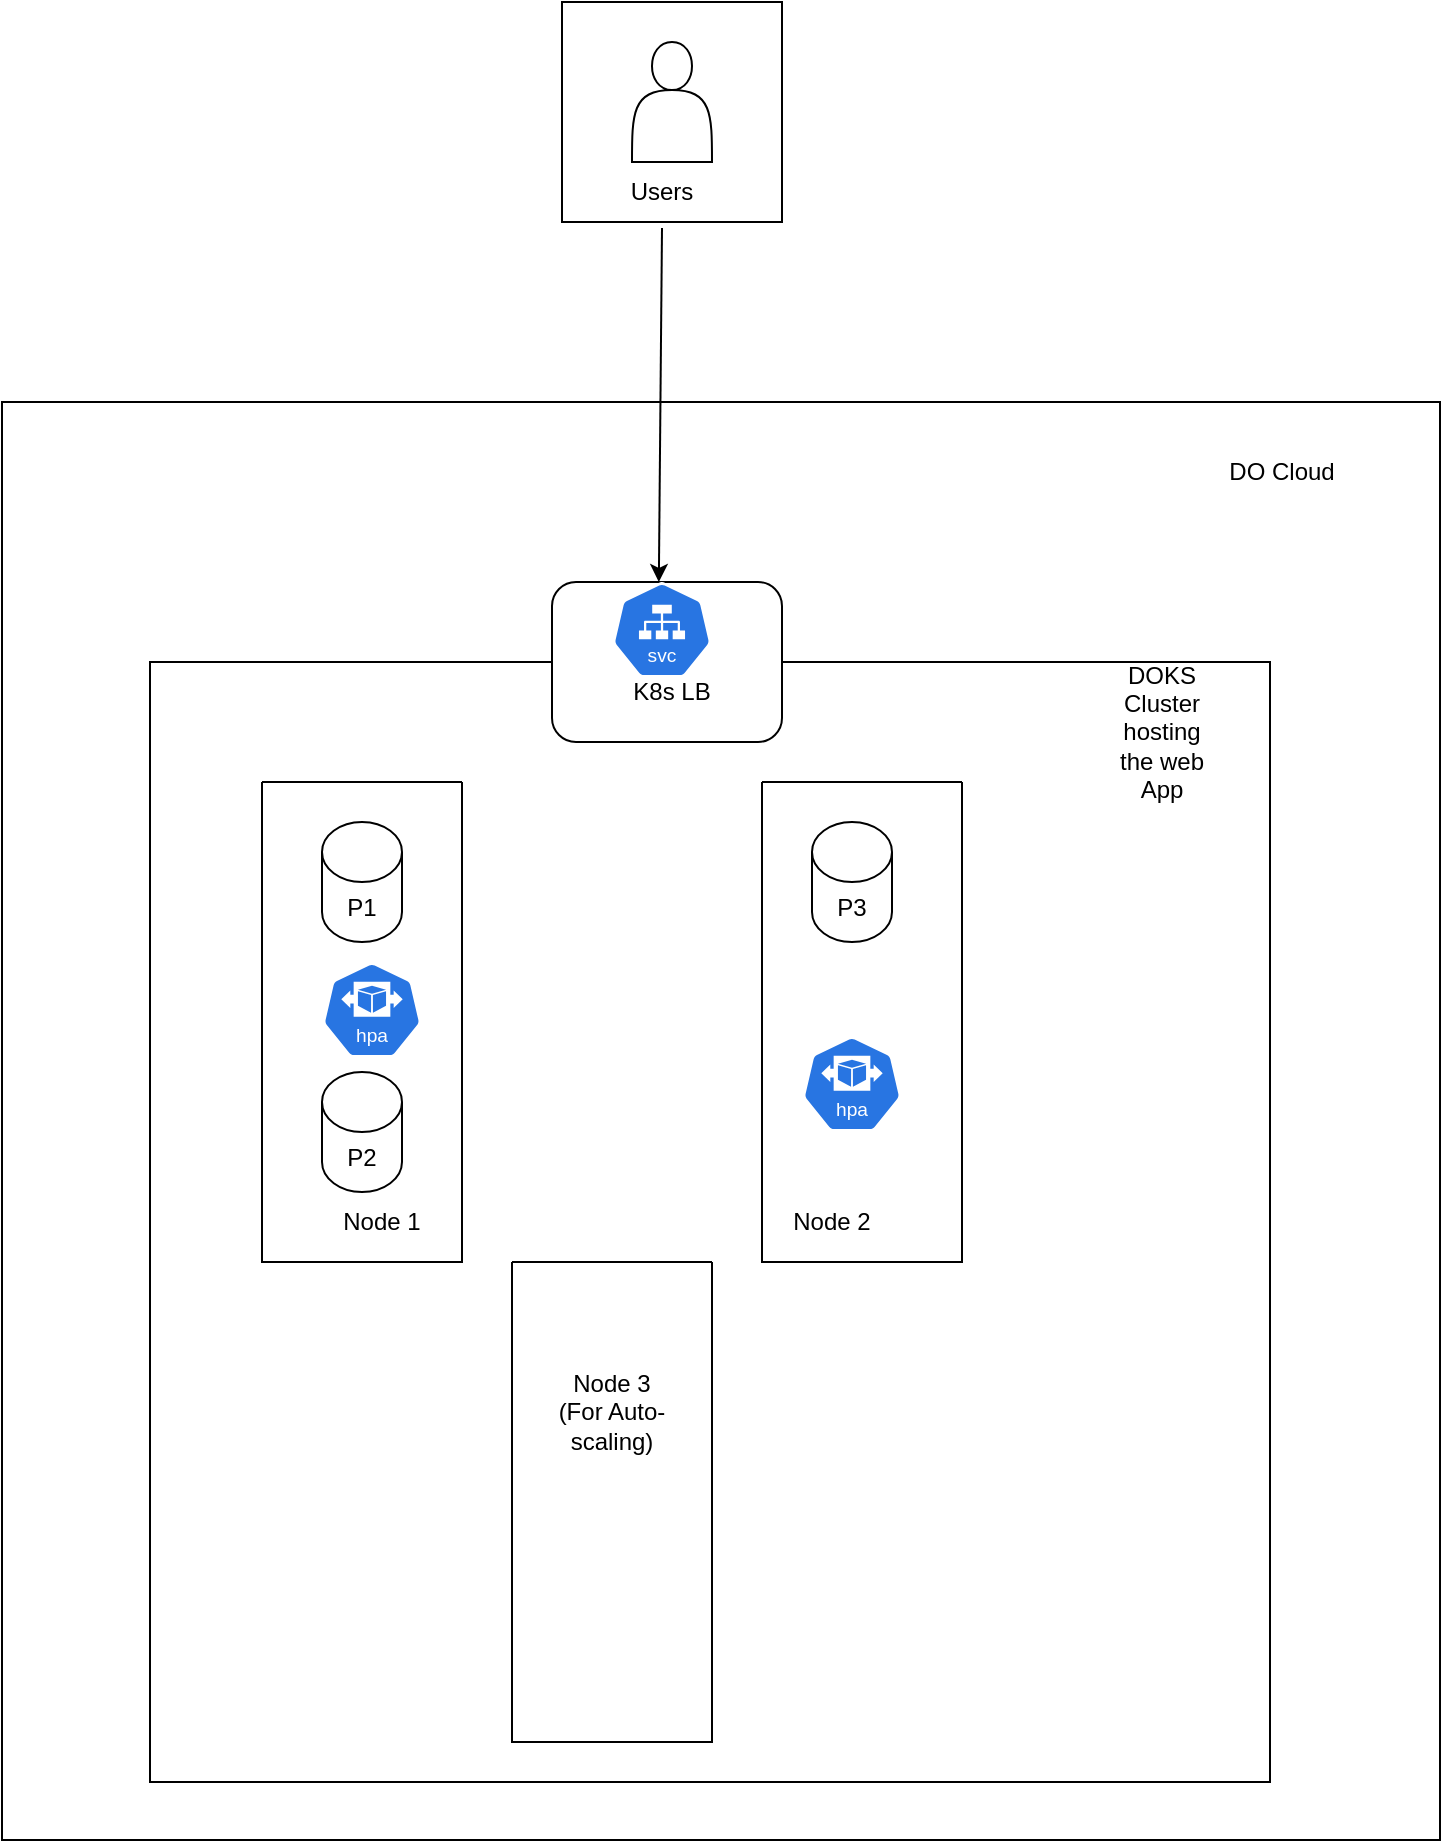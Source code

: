 <mxfile version="26.2.14">
  <diagram name="Page-1" id="fzUSnpYNxwStdD5dp79B">
    <mxGraphModel dx="1042" dy="623" grid="1" gridSize="10" guides="1" tooltips="1" connect="1" arrows="1" fold="1" page="1" pageScale="1" pageWidth="827" pageHeight="1169" math="0" shadow="0">
      <root>
        <mxCell id="0" />
        <mxCell id="1" parent="0" />
        <mxCell id="z4jwQ7vDkNCIR_Gq2Rk2-1" value="Users" style="whiteSpace=wrap;html=1;aspect=fixed;" vertex="1" parent="1">
          <mxGeometry x="340" y="20" width="110" height="110" as="geometry" />
        </mxCell>
        <mxCell id="z4jwQ7vDkNCIR_Gq2Rk2-2" value="DOKS Cloud" style="whiteSpace=wrap;html=1;aspect=fixed;" vertex="1" parent="1">
          <mxGeometry x="60" y="220" width="719" height="719" as="geometry" />
        </mxCell>
        <mxCell id="z4jwQ7vDkNCIR_Gq2Rk2-5" value="" style="shape=actor;whiteSpace=wrap;html=1;" vertex="1" parent="1">
          <mxGeometry x="375" y="40" width="40" height="60" as="geometry" />
        </mxCell>
        <mxCell id="z4jwQ7vDkNCIR_Gq2Rk2-9" value="" style="whiteSpace=wrap;html=1;aspect=fixed;" vertex="1" parent="1">
          <mxGeometry x="134" y="350" width="560" height="560" as="geometry" />
        </mxCell>
        <mxCell id="z4jwQ7vDkNCIR_Gq2Rk2-11" value="" style="swimlane;startSize=0;" vertex="1" collapsed="1" parent="1">
          <mxGeometry x="190" y="410" width="100" height="240" as="geometry">
            <mxRectangle x="200" y="400" width="110" height="200" as="alternateBounds" />
          </mxGeometry>
        </mxCell>
        <mxCell id="z4jwQ7vDkNCIR_Gq2Rk2-16" value="" style="shape=cylinder3;whiteSpace=wrap;html=1;boundedLbl=1;backgroundOutline=1;size=15;" vertex="1" parent="z4jwQ7vDkNCIR_Gq2Rk2-11">
          <mxGeometry x="25" y="20" width="50" height="80" as="geometry" />
        </mxCell>
        <mxCell id="z4jwQ7vDkNCIR_Gq2Rk2-17" value="" style="shape=cylinder3;whiteSpace=wrap;html=1;boundedLbl=1;backgroundOutline=1;size=15;" vertex="1" parent="z4jwQ7vDkNCIR_Gq2Rk2-11">
          <mxGeometry x="50" y="30" width="40" height="70" as="geometry" />
        </mxCell>
        <mxCell id="z4jwQ7vDkNCIR_Gq2Rk2-70" value="" style="aspect=fixed;sketch=0;html=1;dashed=0;whitespace=wrap;verticalLabelPosition=bottom;verticalAlign=top;fillColor=#2875E2;strokeColor=#ffffff;points=[[0.005,0.63,0],[0.1,0.2,0],[0.9,0.2,0],[0.5,0,0],[0.995,0.63,0],[0.72,0.99,0],[0.5,1,0],[0.28,0.99,0]];shape=mxgraph.kubernetes.icon2;kubernetesLabel=1;prIcon=hpa" vertex="1" parent="z4jwQ7vDkNCIR_Gq2Rk2-11">
          <mxGeometry x="25" y="80" width="50" height="48" as="geometry" />
        </mxCell>
        <mxCell id="z4jwQ7vDkNCIR_Gq2Rk2-71" value="" style="aspect=fixed;sketch=0;html=1;dashed=0;whitespace=wrap;verticalLabelPosition=bottom;verticalAlign=top;fillColor=#2875E2;strokeColor=#ffffff;points=[[0.005,0.63,0],[0.1,0.2,0],[0.9,0.2,0],[0.5,0,0],[0.995,0.63,0],[0.72,0.99,0],[0.5,1,0],[0.28,0.99,0]];shape=mxgraph.kubernetes.icon2;kubernetesLabel=1;prIcon=hpa" vertex="1" parent="z4jwQ7vDkNCIR_Gq2Rk2-11">
          <mxGeometry x="30" y="90" width="50" height="48" as="geometry" />
        </mxCell>
        <mxCell id="z4jwQ7vDkNCIR_Gq2Rk2-72" value="" style="aspect=fixed;sketch=0;html=1;dashed=0;whitespace=wrap;verticalLabelPosition=bottom;verticalAlign=top;fillColor=#2875E2;strokeColor=#ffffff;points=[[0.005,0.63,0],[0.1,0.2,0],[0.9,0.2,0],[0.5,0,0],[0.995,0.63,0],[0.72,0.99,0],[0.5,1,0],[0.28,0.99,0]];shape=mxgraph.kubernetes.icon2;kubernetesLabel=1;prIcon=ing" vertex="1" parent="z4jwQ7vDkNCIR_Gq2Rk2-11">
          <mxGeometry x="25" y="97" width="50" height="48" as="geometry" />
        </mxCell>
        <mxCell id="z4jwQ7vDkNCIR_Gq2Rk2-14" value="P2" style="shape=cylinder3;whiteSpace=wrap;html=1;boundedLbl=1;backgroundOutline=1;size=15;" vertex="1" parent="1">
          <mxGeometry x="220" y="555" width="40" height="60" as="geometry" />
        </mxCell>
        <mxCell id="z4jwQ7vDkNCIR_Gq2Rk2-19" value="P1" style="shape=cylinder3;whiteSpace=wrap;html=1;boundedLbl=1;backgroundOutline=1;size=15;" vertex="1" parent="1">
          <mxGeometry x="220" y="430" width="40" height="60" as="geometry" />
        </mxCell>
        <mxCell id="z4jwQ7vDkNCIR_Gq2Rk2-28" value="" style="swimlane;startSize=0;" vertex="1" collapsed="1" parent="1">
          <mxGeometry x="440" y="410" width="100" height="240" as="geometry">
            <mxRectangle x="200" y="400" width="110" height="200" as="alternateBounds" />
          </mxGeometry>
        </mxCell>
        <mxCell id="z4jwQ7vDkNCIR_Gq2Rk2-29" value="" style="shape=cylinder3;whiteSpace=wrap;html=1;boundedLbl=1;backgroundOutline=1;size=15;" vertex="1" parent="z4jwQ7vDkNCIR_Gq2Rk2-28">
          <mxGeometry x="25" y="20" width="50" height="80" as="geometry" />
        </mxCell>
        <mxCell id="z4jwQ7vDkNCIR_Gq2Rk2-30" value="" style="shape=cylinder3;whiteSpace=wrap;html=1;boundedLbl=1;backgroundOutline=1;size=15;" vertex="1" parent="z4jwQ7vDkNCIR_Gq2Rk2-28">
          <mxGeometry x="50" y="30" width="40" height="70" as="geometry" />
        </mxCell>
        <mxCell id="z4jwQ7vDkNCIR_Gq2Rk2-32" value="" style="shape=cylinder3;whiteSpace=wrap;html=1;boundedLbl=1;backgroundOutline=1;size=15;" vertex="1" parent="z4jwQ7vDkNCIR_Gq2Rk2-28">
          <mxGeometry x="20" y="155" width="40" height="60" as="geometry" />
        </mxCell>
        <mxCell id="z4jwQ7vDkNCIR_Gq2Rk2-68" value="" style="aspect=fixed;sketch=0;html=1;dashed=0;whitespace=wrap;verticalLabelPosition=bottom;verticalAlign=top;fillColor=#2875E2;strokeColor=#ffffff;points=[[0.005,0.63,0],[0.1,0.2,0],[0.9,0.2,0],[0.5,0,0],[0.995,0.63,0],[0.72,0.99,0],[0.5,1,0],[0.28,0.99,0]];shape=mxgraph.kubernetes.icon2;prIcon=hpa" vertex="1" parent="z4jwQ7vDkNCIR_Gq2Rk2-28">
          <mxGeometry x="20" y="96" width="50" height="48" as="geometry" />
        </mxCell>
        <mxCell id="z4jwQ7vDkNCIR_Gq2Rk2-31" value="P3" style="shape=cylinder3;whiteSpace=wrap;html=1;boundedLbl=1;backgroundOutline=1;size=15;" vertex="1" parent="1">
          <mxGeometry x="465" y="430" width="40" height="60" as="geometry" />
        </mxCell>
        <mxCell id="z4jwQ7vDkNCIR_Gq2Rk2-34" value="" style="swimlane;startSize=0;" vertex="1" collapsed="1" parent="1">
          <mxGeometry x="315" y="650" width="100" height="240" as="geometry">
            <mxRectangle x="200" y="400" width="110" height="200" as="alternateBounds" />
          </mxGeometry>
        </mxCell>
        <mxCell id="z4jwQ7vDkNCIR_Gq2Rk2-35" value="" style="shape=cylinder3;whiteSpace=wrap;html=1;boundedLbl=1;backgroundOutline=1;size=15;" vertex="1" parent="z4jwQ7vDkNCIR_Gq2Rk2-34">
          <mxGeometry x="25" y="20" width="50" height="80" as="geometry" />
        </mxCell>
        <mxCell id="z4jwQ7vDkNCIR_Gq2Rk2-36" value="" style="shape=cylinder3;whiteSpace=wrap;html=1;boundedLbl=1;backgroundOutline=1;size=15;" vertex="1" parent="z4jwQ7vDkNCIR_Gq2Rk2-34">
          <mxGeometry x="50" y="30" width="40" height="70" as="geometry" />
        </mxCell>
        <mxCell id="z4jwQ7vDkNCIR_Gq2Rk2-37" value="" style="shape=cylinder3;whiteSpace=wrap;html=1;boundedLbl=1;backgroundOutline=1;size=15;" vertex="1" parent="z4jwQ7vDkNCIR_Gq2Rk2-34">
          <mxGeometry x="20" y="155" width="40" height="60" as="geometry" />
        </mxCell>
        <mxCell id="z4jwQ7vDkNCIR_Gq2Rk2-40" value="Text" style="text;html=1;align=center;verticalAlign=middle;whiteSpace=wrap;rounded=0;" vertex="1" parent="z4jwQ7vDkNCIR_Gq2Rk2-34">
          <mxGeometry x="20" y="180" width="60" height="30" as="geometry" />
        </mxCell>
        <mxCell id="z4jwQ7vDkNCIR_Gq2Rk2-38" value="Node 1" style="text;html=1;align=center;verticalAlign=middle;whiteSpace=wrap;rounded=0;" vertex="1" parent="1">
          <mxGeometry x="220" y="615" width="60" height="30" as="geometry" />
        </mxCell>
        <mxCell id="z4jwQ7vDkNCIR_Gq2Rk2-39" value="Node 2" style="text;html=1;align=center;verticalAlign=middle;whiteSpace=wrap;rounded=0;" vertex="1" parent="1">
          <mxGeometry x="445" y="615" width="60" height="30" as="geometry" />
        </mxCell>
        <mxCell id="z4jwQ7vDkNCIR_Gq2Rk2-41" value="Node 3&lt;br&gt;(For Auto-scaling)" style="text;html=1;align=center;verticalAlign=middle;whiteSpace=wrap;rounded=0;" vertex="1" parent="1">
          <mxGeometry x="335" y="710" width="60" height="30" as="geometry" />
        </mxCell>
        <mxCell id="z4jwQ7vDkNCIR_Gq2Rk2-42" value="DOKS Cluster hosting the web App" style="text;html=1;align=center;verticalAlign=middle;whiteSpace=wrap;rounded=0;" vertex="1" parent="1">
          <mxGeometry x="610" y="370" width="60" height="30" as="geometry" />
        </mxCell>
        <mxCell id="z4jwQ7vDkNCIR_Gq2Rk2-43" value="DO Cloud" style="text;html=1;align=center;verticalAlign=middle;whiteSpace=wrap;rounded=0;" vertex="1" parent="1">
          <mxGeometry x="670" y="240" width="60" height="30" as="geometry" />
        </mxCell>
        <mxCell id="z4jwQ7vDkNCIR_Gq2Rk2-52" value="Users" style="text;html=1;align=center;verticalAlign=middle;whiteSpace=wrap;rounded=0;" vertex="1" parent="1">
          <mxGeometry x="360" y="100" width="60" height="30" as="geometry" />
        </mxCell>
        <mxCell id="z4jwQ7vDkNCIR_Gq2Rk2-53" value="" style="endArrow=classic;html=1;rounded=0;" edge="1" parent="1">
          <mxGeometry width="50" height="50" relative="1" as="geometry">
            <mxPoint x="390" y="133" as="sourcePoint" />
            <mxPoint x="388.419" y="310" as="targetPoint" />
          </mxGeometry>
        </mxCell>
        <mxCell id="z4jwQ7vDkNCIR_Gq2Rk2-62" value="" style="rounded=1;whiteSpace=wrap;html=1;" vertex="1" parent="1">
          <mxGeometry x="335" y="310" width="115" height="80" as="geometry" />
        </mxCell>
        <mxCell id="z4jwQ7vDkNCIR_Gq2Rk2-64" value="K8s LB" style="text;html=1;align=center;verticalAlign=middle;whiteSpace=wrap;rounded=0;" vertex="1" parent="1">
          <mxGeometry x="365" y="350" width="60" height="30" as="geometry" />
        </mxCell>
        <mxCell id="z4jwQ7vDkNCIR_Gq2Rk2-67" value="" style="aspect=fixed;sketch=0;html=1;dashed=0;whitespace=wrap;verticalLabelPosition=bottom;verticalAlign=top;fillColor=#2875E2;strokeColor=#ffffff;points=[[0.005,0.63,0],[0.1,0.2,0],[0.9,0.2,0],[0.5,0,0],[0.995,0.63,0],[0.72,0.99,0],[0.5,1,0],[0.28,0.99,0]];shape=mxgraph.kubernetes.icon2;kubernetesLabel=1;prIcon=svc" vertex="1" parent="1">
          <mxGeometry x="365" y="310" width="50" height="48" as="geometry" />
        </mxCell>
        <mxCell id="z4jwQ7vDkNCIR_Gq2Rk2-69" value="" style="aspect=fixed;sketch=0;html=1;dashed=0;whitespace=wrap;verticalLabelPosition=bottom;verticalAlign=top;fillColor=#2875E2;strokeColor=#ffffff;points=[[0.005,0.63,0],[0.1,0.2,0],[0.9,0.2,0],[0.5,0,0],[0.995,0.63,0],[0.72,0.99,0],[0.5,1,0],[0.28,0.99,0]];shape=mxgraph.kubernetes.icon2;kubernetesLabel=1;prIcon=hpa" vertex="1" parent="1">
          <mxGeometry x="460" y="537" width="50" height="48" as="geometry" />
        </mxCell>
        <mxCell id="z4jwQ7vDkNCIR_Gq2Rk2-73" value="" style="aspect=fixed;sketch=0;html=1;dashed=0;whitespace=wrap;verticalLabelPosition=bottom;verticalAlign=top;fillColor=#2875E2;strokeColor=#ffffff;points=[[0.005,0.63,0],[0.1,0.2,0],[0.9,0.2,0],[0.5,0,0],[0.995,0.63,0],[0.72,0.99,0],[0.5,1,0],[0.28,0.99,0]];shape=mxgraph.kubernetes.icon2;kubernetesLabel=1;prIcon=hpa" vertex="1" parent="1">
          <mxGeometry x="220" y="500" width="50" height="48" as="geometry" />
        </mxCell>
      </root>
    </mxGraphModel>
  </diagram>
</mxfile>
